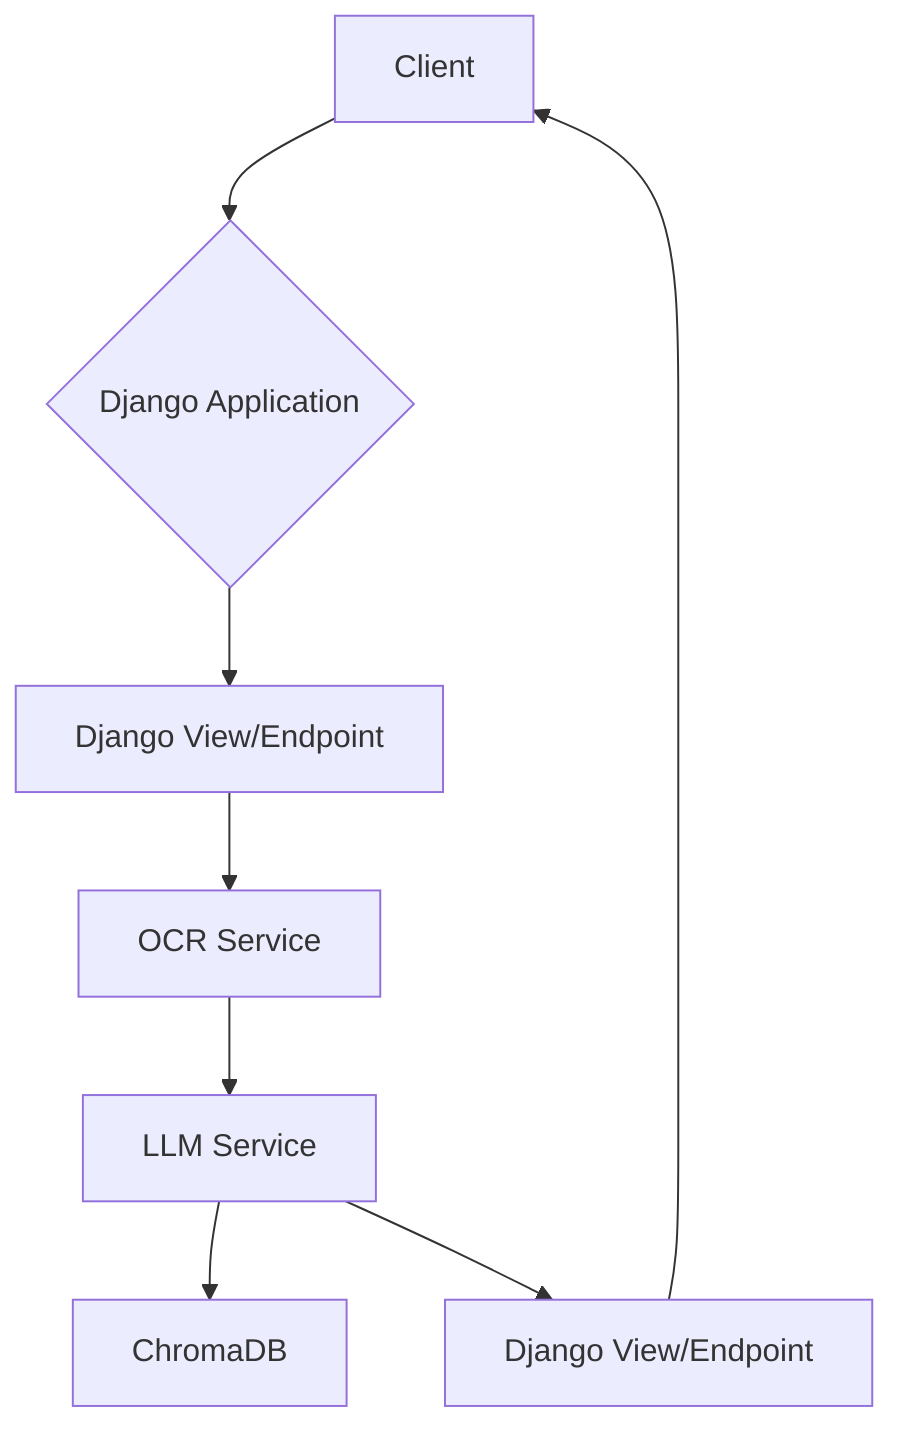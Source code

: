 graph TD
    A[Client] --> B{Django Application};
    B --> C[Django View/Endpoint];
    C --> D[OCR Service];
    D --> E[LLM Service];
    E --> F[ChromaDB]
    E --> G[Django View/Endpoint];
    G --> A;